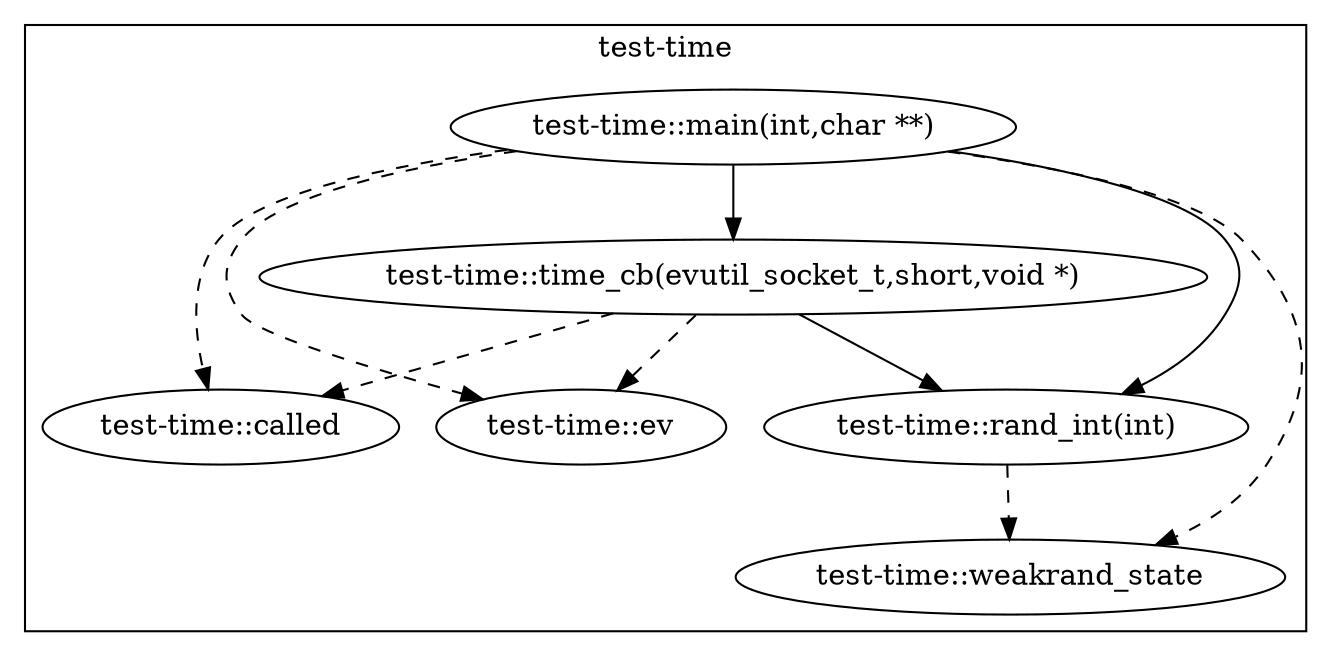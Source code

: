 digraph callgraph
{

  /* list of nodes */
  "test-time::called" [group="test-time"];
  "test-time::ev" [group="test-time"];
  "test-time::main(int,char **)" [group="test-time"];
  "test-time::rand_int(int)" [group="test-time"];
  "test-time::time_cb(evutil_socket_t,short,void *)" [group="test-time"];
  "test-time::weakrand_state" [group="test-time"];

  /* list of subgraphs */
  subgraph "cluster_test-time" {
    label = "test-time";
    node [label="test-time::called"] "test-time::called";
    node [label="test-time::ev"] "test-time::ev";
    node [label="test-time::main(int,char **)"] "test-time::main(int,char **)";
    node [label="test-time::rand_int(int)"] "test-time::rand_int(int)";
    node [label="test-time::time_cb(evutil_socket_t,short,void *)"] "test-time::time_cb(evutil_socket_t,short,void *)";
    node [label="test-time::weakrand_state"] "test-time::weakrand_state";
  }

  /* list of edges */
  "test-time::main(int,char **)" -> "test-time::called" [style = "dashed"];
  "test-time::main(int,char **)" -> "test-time::ev" [style = "dashed"];
  "test-time::main(int,char **)" -> "test-time::rand_int(int)" [style = "solid"];
  "test-time::main(int,char **)" -> "test-time::time_cb(evutil_socket_t,short,void *)" [style = "solid"];
  "test-time::main(int,char **)" -> "test-time::weakrand_state" [style = "dashed"];
  "test-time::rand_int(int)" -> "test-time::weakrand_state" [style = "dashed"];
  "test-time::time_cb(evutil_socket_t,short,void *)" -> "test-time::called" [style = "dashed"];
  "test-time::time_cb(evutil_socket_t,short,void *)" -> "test-time::ev" [style = "dashed"];
  "test-time::time_cb(evutil_socket_t,short,void *)" -> "test-time::rand_int(int)" [style = "solid"];
}
